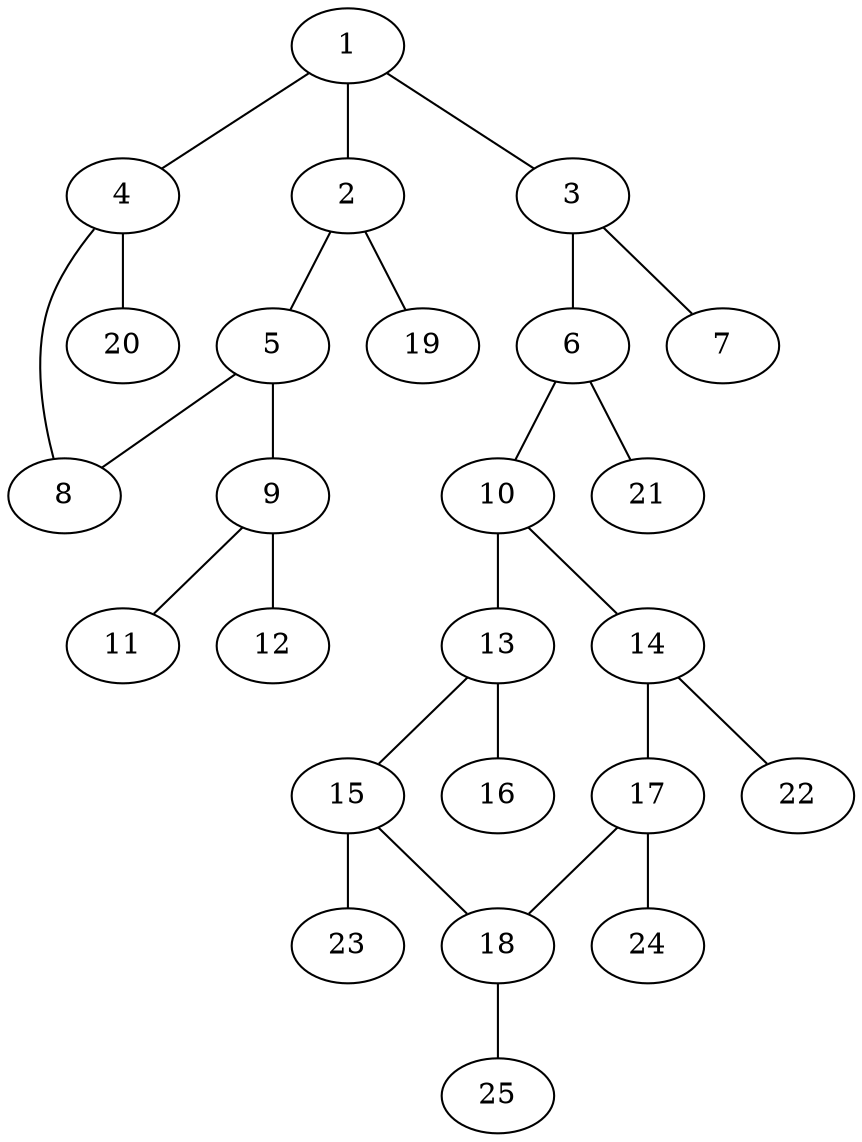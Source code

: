 graph molecule_297 {
	1	 [chem=C];
	2	 [chem=C];
	1 -- 2	 [valence=1];
	3	 [chem=C];
	1 -- 3	 [valence=1];
	4	 [chem=C];
	1 -- 4	 [valence=2];
	5	 [chem=C];
	2 -- 5	 [valence=2];
	19	 [chem=H];
	2 -- 19	 [valence=1];
	6	 [chem=N];
	3 -- 6	 [valence=1];
	7	 [chem=O];
	3 -- 7	 [valence=2];
	8	 [chem=S];
	4 -- 8	 [valence=1];
	20	 [chem=H];
	4 -- 20	 [valence=1];
	5 -- 8	 [valence=1];
	9	 [chem=N];
	5 -- 9	 [valence=1];
	10	 [chem=C];
	6 -- 10	 [valence=1];
	21	 [chem=H];
	6 -- 21	 [valence=1];
	11	 [chem=O];
	9 -- 11	 [valence=2];
	12	 [chem=O];
	9 -- 12	 [valence=1];
	13	 [chem=C];
	10 -- 13	 [valence=1];
	14	 [chem=C];
	10 -- 14	 [valence=2];
	15	 [chem=C];
	13 -- 15	 [valence=2];
	16	 [chem=Br];
	13 -- 16	 [valence=1];
	17	 [chem=C];
	14 -- 17	 [valence=1];
	22	 [chem=H];
	14 -- 22	 [valence=1];
	18	 [chem=C];
	15 -- 18	 [valence=1];
	23	 [chem=H];
	15 -- 23	 [valence=1];
	17 -- 18	 [valence=2];
	24	 [chem=H];
	17 -- 24	 [valence=1];
	25	 [chem=H];
	18 -- 25	 [valence=1];
}
